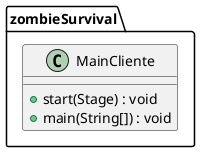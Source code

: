 @startuml

package zombieSurvival {
    class MainCliente {
            + start(Stage) : void
            + main(String[]) : void
        }
}

@enduml